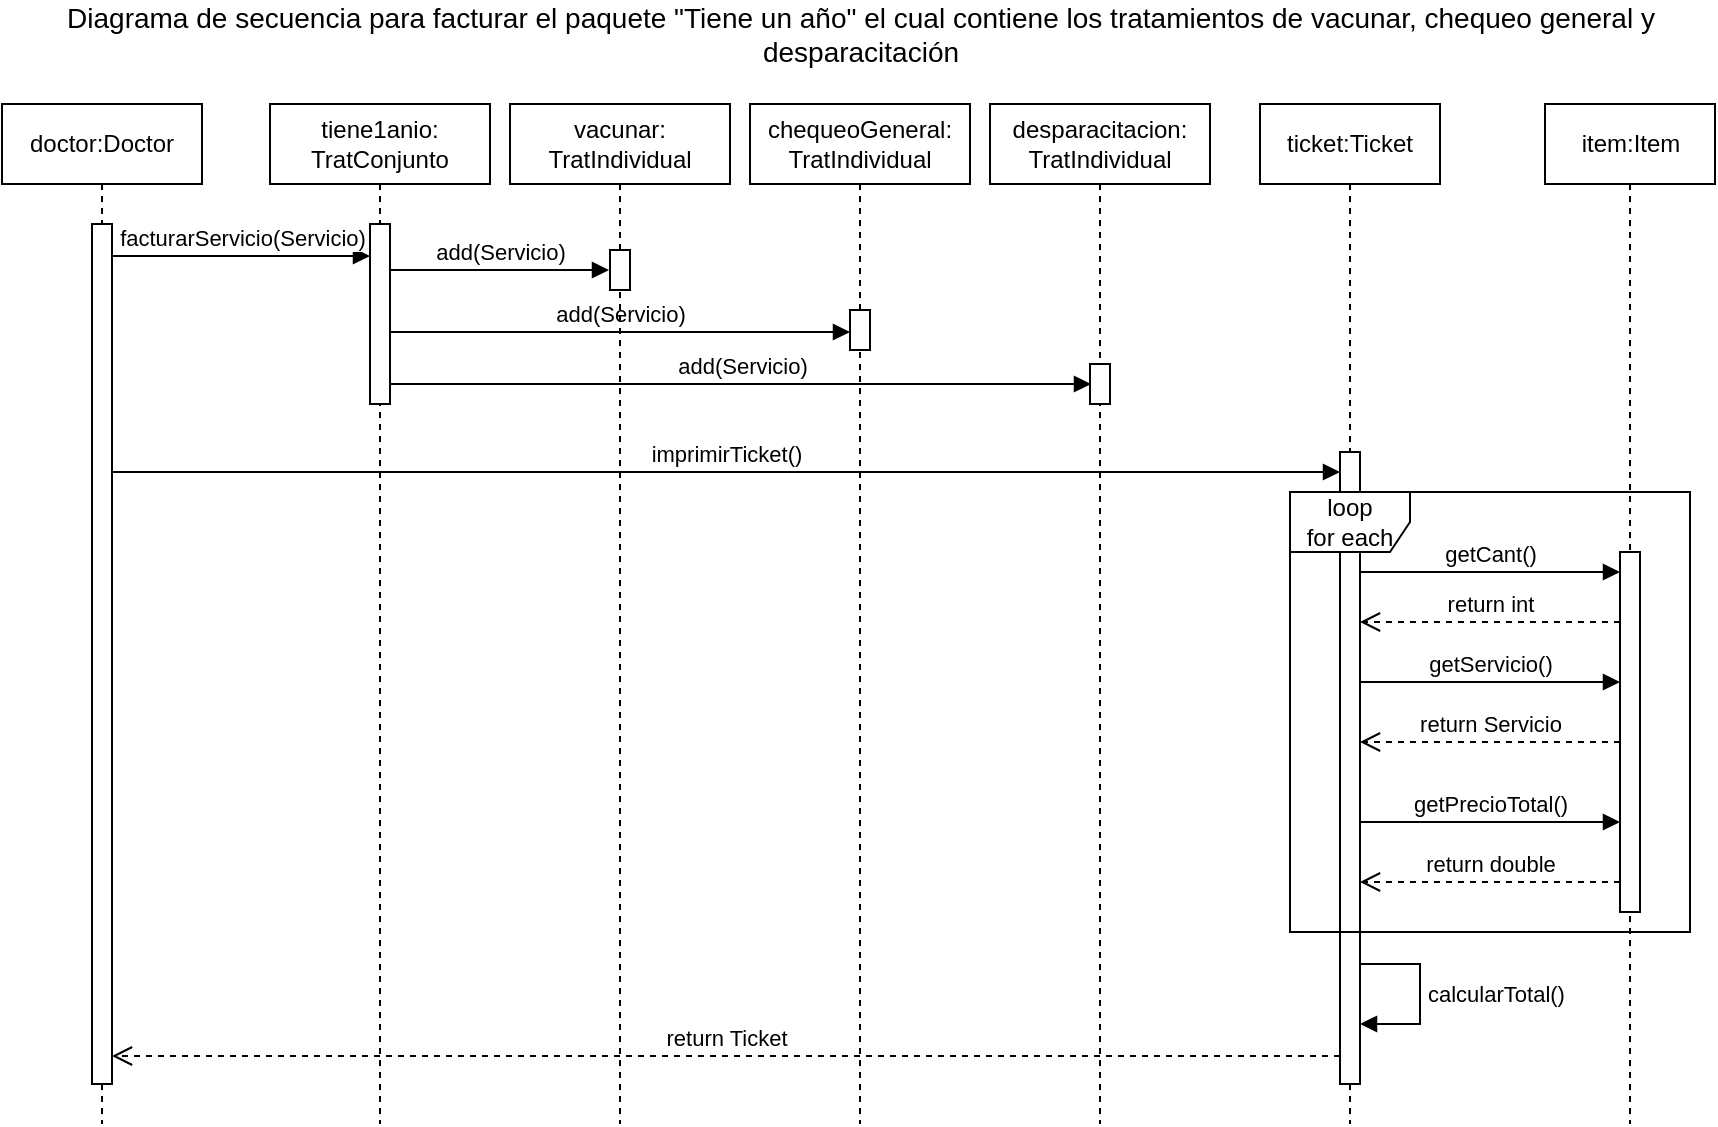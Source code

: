 <mxfile version="24.6.3" type="device">
  <diagram name="Page-1" id="2YBvvXClWsGukQMizWep">
    <mxGraphModel dx="2140" dy="522" grid="1" gridSize="10" guides="1" tooltips="1" connect="1" arrows="1" fold="1" page="1" pageScale="1" pageWidth="850" pageHeight="1100" math="0" shadow="0">
      <root>
        <mxCell id="0" />
        <mxCell id="1" parent="0" />
        <mxCell id="F2SxSTT8hz7Iwo73es0D-1" value="ticket:Ticket" style="shape=umlLifeline;perimeter=lifelinePerimeter;whiteSpace=wrap;html=1;container=1;dropTarget=0;collapsible=0;recursiveResize=0;outlineConnect=0;portConstraint=eastwest;newEdgeStyle={&quot;curved&quot;:0,&quot;rounded&quot;:0};" parent="1" vertex="1">
          <mxGeometry x="615" y="70" width="90" height="510" as="geometry" />
        </mxCell>
        <mxCell id="1erLHwJ0Aa95xsLBbJs--4" value="calcularTotal()" style="html=1;align=left;spacingLeft=2;endArrow=block;rounded=0;edgeStyle=orthogonalEdgeStyle;curved=0;rounded=0;" edge="1" target="F2SxSTT8hz7Iwo73es0D-5" parent="F2SxSTT8hz7Iwo73es0D-1">
          <mxGeometry relative="1" as="geometry">
            <mxPoint x="50" y="430" as="sourcePoint" />
            <Array as="points">
              <mxPoint x="80" y="430" />
              <mxPoint x="80" y="460" />
            </Array>
            <mxPoint x="55" y="460" as="targetPoint" />
          </mxGeometry>
        </mxCell>
        <mxCell id="F2SxSTT8hz7Iwo73es0D-5" value="" style="html=1;points=[[0,0,0,0,5],[0,1,0,0,-5],[1,0,0,0,5],[1,1,0,0,-5]];perimeter=orthogonalPerimeter;outlineConnect=0;targetShapes=umlLifeline;portConstraint=eastwest;newEdgeStyle={&quot;curved&quot;:0,&quot;rounded&quot;:0};" parent="1" vertex="1">
          <mxGeometry x="655" y="244" width="10" height="316" as="geometry" />
        </mxCell>
        <mxCell id="F2SxSTT8hz7Iwo73es0D-3" value="item:Item" style="shape=umlLifeline;perimeter=lifelinePerimeter;whiteSpace=wrap;html=1;container=1;dropTarget=0;collapsible=0;recursiveResize=0;outlineConnect=0;portConstraint=eastwest;newEdgeStyle={&quot;curved&quot;:0,&quot;rounded&quot;:0};" parent="1" vertex="1">
          <mxGeometry x="757.5" y="70" width="85" height="510" as="geometry" />
        </mxCell>
        <mxCell id="F2SxSTT8hz7Iwo73es0D-4" value="loop&lt;div&gt;for each&lt;/div&gt;" style="shape=umlFrame;whiteSpace=wrap;html=1;pointerEvents=0;" parent="1" vertex="1">
          <mxGeometry x="630" y="264" width="200" height="220" as="geometry" />
        </mxCell>
        <mxCell id="F2SxSTT8hz7Iwo73es0D-7" value="" style="html=1;points=[[0,0,0,0,5],[0,1,0,0,-5],[1,0,0,0,5],[1,1,0,0,-5]];perimeter=orthogonalPerimeter;outlineConnect=0;targetShapes=umlLifeline;portConstraint=eastwest;newEdgeStyle={&quot;curved&quot;:0,&quot;rounded&quot;:0};" parent="1" vertex="1">
          <mxGeometry x="795" y="294" width="10" height="180" as="geometry" />
        </mxCell>
        <mxCell id="F2SxSTT8hz7Iwo73es0D-8" value="getCant()" style="html=1;verticalAlign=bottom;endArrow=block;curved=0;rounded=0;" parent="1" target="F2SxSTT8hz7Iwo73es0D-7" edge="1">
          <mxGeometry width="80" relative="1" as="geometry">
            <mxPoint x="665" y="304" as="sourcePoint" />
            <mxPoint x="815" y="304" as="targetPoint" />
          </mxGeometry>
        </mxCell>
        <mxCell id="F2SxSTT8hz7Iwo73es0D-9" value="return int" style="html=1;verticalAlign=bottom;endArrow=open;dashed=1;endSize=8;curved=0;rounded=0;" parent="1" source="F2SxSTT8hz7Iwo73es0D-7" edge="1">
          <mxGeometry relative="1" as="geometry">
            <mxPoint x="815" y="329" as="sourcePoint" />
            <mxPoint x="665" y="329" as="targetPoint" />
          </mxGeometry>
        </mxCell>
        <mxCell id="F2SxSTT8hz7Iwo73es0D-11" value="getServicio()" style="html=1;verticalAlign=bottom;endArrow=block;curved=0;rounded=0;" parent="1" target="F2SxSTT8hz7Iwo73es0D-7" edge="1">
          <mxGeometry x="-0.003" width="80" relative="1" as="geometry">
            <mxPoint x="665" y="359" as="sourcePoint" />
            <mxPoint x="815" y="359" as="targetPoint" />
            <mxPoint as="offset" />
          </mxGeometry>
        </mxCell>
        <mxCell id="F2SxSTT8hz7Iwo73es0D-13" value="return Servicio" style="html=1;verticalAlign=bottom;endArrow=open;dashed=1;endSize=8;curved=0;rounded=0;" parent="1" source="F2SxSTT8hz7Iwo73es0D-7" edge="1">
          <mxGeometry relative="1" as="geometry">
            <mxPoint x="815" y="389" as="sourcePoint" />
            <mxPoint x="665" y="389" as="targetPoint" />
          </mxGeometry>
        </mxCell>
        <mxCell id="F2SxSTT8hz7Iwo73es0D-14" value="getPrecioTotal()" style="html=1;verticalAlign=bottom;endArrow=block;curved=0;rounded=0;" parent="1" target="F2SxSTT8hz7Iwo73es0D-7" edge="1">
          <mxGeometry width="80" relative="1" as="geometry">
            <mxPoint x="665" y="429" as="sourcePoint" />
            <mxPoint x="815" y="429" as="targetPoint" />
          </mxGeometry>
        </mxCell>
        <mxCell id="F2SxSTT8hz7Iwo73es0D-15" value="return double" style="html=1;verticalAlign=bottom;endArrow=open;dashed=1;endSize=8;curved=0;rounded=0;" parent="1" source="F2SxSTT8hz7Iwo73es0D-7" edge="1">
          <mxGeometry relative="1" as="geometry">
            <mxPoint x="815" y="459" as="sourcePoint" />
            <mxPoint x="665" y="459" as="targetPoint" />
          </mxGeometry>
        </mxCell>
        <mxCell id="F2SxSTT8hz7Iwo73es0D-17" value="imprimirTicket()" style="html=1;verticalAlign=bottom;endArrow=block;curved=0;rounded=0;fillColor=#FFFFFF;" parent="1" edge="1" source="F2SxSTT8hz7Iwo73es0D-19">
          <mxGeometry width="80" relative="1" as="geometry">
            <mxPoint x="55" y="254" as="sourcePoint" />
            <mxPoint x="655" y="254" as="targetPoint" />
          </mxGeometry>
        </mxCell>
        <mxCell id="F2SxSTT8hz7Iwo73es0D-18" value="doctor:Doctor" style="shape=umlLifeline;perimeter=lifelinePerimeter;whiteSpace=wrap;html=1;container=1;dropTarget=0;collapsible=0;recursiveResize=0;outlineConnect=0;portConstraint=eastwest;newEdgeStyle={&quot;curved&quot;:0,&quot;rounded&quot;:0};" parent="1" vertex="1">
          <mxGeometry x="-14" y="70" width="100" height="510" as="geometry" />
        </mxCell>
        <mxCell id="F2SxSTT8hz7Iwo73es0D-19" value="" style="html=1;points=[[0,0,0,0,5],[0,1,0,0,-5],[1,0,0,0,5],[1,1,0,0,-5]];perimeter=orthogonalPerimeter;outlineConnect=0;targetShapes=umlLifeline;portConstraint=eastwest;newEdgeStyle={&quot;curved&quot;:0,&quot;rounded&quot;:0};" parent="F2SxSTT8hz7Iwo73es0D-18" vertex="1">
          <mxGeometry x="45" y="60" width="10" height="430" as="geometry" />
        </mxCell>
        <mxCell id="F2SxSTT8hz7Iwo73es0D-20" value="tiene1anio:&lt;div&gt;TratConjunto&lt;/div&gt;" style="shape=umlLifeline;perimeter=lifelinePerimeter;whiteSpace=wrap;html=1;container=1;dropTarget=0;collapsible=0;recursiveResize=0;outlineConnect=0;portConstraint=eastwest;newEdgeStyle={&quot;curved&quot;:0,&quot;rounded&quot;:0};" parent="1" vertex="1">
          <mxGeometry x="120" y="70" width="110" height="510" as="geometry" />
        </mxCell>
        <mxCell id="F2SxSTT8hz7Iwo73es0D-21" value="" style="html=1;points=[[0,0,0,0,5],[0,1,0,0,-5],[1,0,0,0,5],[1,1,0,0,-5]];perimeter=orthogonalPerimeter;outlineConnect=0;targetShapes=umlLifeline;portConstraint=eastwest;newEdgeStyle={&quot;curved&quot;:0,&quot;rounded&quot;:0};" parent="F2SxSTT8hz7Iwo73es0D-20" vertex="1">
          <mxGeometry x="50" y="60" width="10" height="90" as="geometry" />
        </mxCell>
        <mxCell id="F2SxSTT8hz7Iwo73es0D-22" value="add(Servicio)" style="html=1;verticalAlign=bottom;endArrow=block;curved=0;rounded=0;" parent="1" source="F2SxSTT8hz7Iwo73es0D-21" edge="1">
          <mxGeometry width="80" relative="1" as="geometry">
            <mxPoint x="190" y="153" as="sourcePoint" />
            <mxPoint x="289.5" y="153" as="targetPoint" />
          </mxGeometry>
        </mxCell>
        <mxCell id="F2SxSTT8hz7Iwo73es0D-23" value="add(Servicio)" style="html=1;verticalAlign=bottom;endArrow=block;curved=0;rounded=0;entryX=0;entryY=0;entryDx=0;entryDy=5;entryPerimeter=0;" parent="1" source="F2SxSTT8hz7Iwo73es0D-21" edge="1">
          <mxGeometry width="80" relative="1" as="geometry">
            <mxPoint x="190" y="184" as="sourcePoint" />
            <mxPoint x="410" y="184" as="targetPoint" />
          </mxGeometry>
        </mxCell>
        <mxCell id="F2SxSTT8hz7Iwo73es0D-24" value="add(Servicio)" style="html=1;verticalAlign=bottom;endArrow=block;curved=0;rounded=0;" parent="1" source="F2SxSTT8hz7Iwo73es0D-21" edge="1">
          <mxGeometry width="80" relative="1" as="geometry">
            <mxPoint x="190" y="210" as="sourcePoint" />
            <mxPoint x="530.5" y="210" as="targetPoint" />
          </mxGeometry>
        </mxCell>
        <mxCell id="ldjhp6ecMFq0PakG_y3W-2" value="vacunar:&lt;div&gt;TratIndividual&lt;/div&gt;" style="shape=umlLifeline;perimeter=lifelinePerimeter;whiteSpace=wrap;html=1;container=1;dropTarget=0;collapsible=0;recursiveResize=0;outlineConnect=0;portConstraint=eastwest;newEdgeStyle={&quot;curved&quot;:0,&quot;rounded&quot;:0};" parent="1" vertex="1">
          <mxGeometry x="240" y="70" width="110" height="510" as="geometry" />
        </mxCell>
        <mxCell id="ldjhp6ecMFq0PakG_y3W-5" value="" style="html=1;points=[[0,0,0,0,5],[0,1,0,0,-5],[1,0,0,0,5],[1,1,0,0,-5]];perimeter=orthogonalPerimeter;outlineConnect=0;targetShapes=umlLifeline;portConstraint=eastwest;newEdgeStyle={&quot;curved&quot;:0,&quot;rounded&quot;:0};" parent="ldjhp6ecMFq0PakG_y3W-2" vertex="1">
          <mxGeometry x="50" y="73" width="10" height="20" as="geometry" />
        </mxCell>
        <mxCell id="ldjhp6ecMFq0PakG_y3W-3" value="chequeoGeneral:&lt;div&gt;TratIndividual&lt;/div&gt;" style="shape=umlLifeline;perimeter=lifelinePerimeter;whiteSpace=wrap;html=1;container=1;dropTarget=0;collapsible=0;recursiveResize=0;outlineConnect=0;portConstraint=eastwest;newEdgeStyle={&quot;curved&quot;:0,&quot;rounded&quot;:0};" parent="1" vertex="1">
          <mxGeometry x="360" y="70" width="110" height="510" as="geometry" />
        </mxCell>
        <mxCell id="ldjhp6ecMFq0PakG_y3W-6" value="" style="html=1;points=[[0,0,0,0,5],[0,1,0,0,-5],[1,0,0,0,5],[1,1,0,0,-5]];perimeter=orthogonalPerimeter;outlineConnect=0;targetShapes=umlLifeline;portConstraint=eastwest;newEdgeStyle={&quot;curved&quot;:0,&quot;rounded&quot;:0};" parent="ldjhp6ecMFq0PakG_y3W-3" vertex="1">
          <mxGeometry x="50" y="103" width="10" height="20" as="geometry" />
        </mxCell>
        <mxCell id="ldjhp6ecMFq0PakG_y3W-4" value="desparacitacion:&lt;div&gt;TratIndividual&lt;/div&gt;" style="shape=umlLifeline;perimeter=lifelinePerimeter;whiteSpace=wrap;html=1;container=1;dropTarget=0;collapsible=0;recursiveResize=0;outlineConnect=0;portConstraint=eastwest;newEdgeStyle={&quot;curved&quot;:0,&quot;rounded&quot;:0};" parent="1" vertex="1">
          <mxGeometry x="480" y="70" width="110" height="510" as="geometry" />
        </mxCell>
        <mxCell id="ldjhp6ecMFq0PakG_y3W-7" value="" style="html=1;points=[[0,0,0,0,5],[0,1,0,0,-5],[1,0,0,0,5],[1,1,0,0,-5]];perimeter=orthogonalPerimeter;outlineConnect=0;targetShapes=umlLifeline;portConstraint=eastwest;newEdgeStyle={&quot;curved&quot;:0,&quot;rounded&quot;:0};" parent="ldjhp6ecMFq0PakG_y3W-4" vertex="1">
          <mxGeometry x="50" y="130" width="10" height="20" as="geometry" />
        </mxCell>
        <mxCell id="ldjhp6ecMFq0PakG_y3W-11" value="facturarServicio(Servicio)" style="html=1;verticalAlign=bottom;endArrow=block;curved=0;rounded=0;" parent="1" edge="1">
          <mxGeometry x="0.008" width="80" relative="1" as="geometry">
            <mxPoint x="41" y="146" as="sourcePoint" />
            <mxPoint x="170" y="146" as="targetPoint" />
            <mxPoint as="offset" />
          </mxGeometry>
        </mxCell>
        <mxCell id="1erLHwJ0Aa95xsLBbJs--1" value="return Ticket" style="html=1;verticalAlign=bottom;endArrow=open;dashed=1;endSize=8;curved=0;rounded=0;" edge="1" parent="1">
          <mxGeometry relative="1" as="geometry">
            <mxPoint x="655" y="546" as="sourcePoint" />
            <mxPoint x="41" y="546" as="targetPoint" />
          </mxGeometry>
        </mxCell>
        <mxCell id="1erLHwJ0Aa95xsLBbJs--2" value="&lt;font style=&quot;font-size: 14px;&quot;&gt;Diagrama de secuencia para facturar el paquete &quot;Tiene un año&quot; el cual contiene los tratamientos de vacunar, chequeo general y desparacitación&lt;/font&gt;" style="text;html=1;align=center;verticalAlign=middle;whiteSpace=wrap;rounded=0;" vertex="1" parent="1">
          <mxGeometry x="-6.25" y="20" width="842.5" height="30" as="geometry" />
        </mxCell>
      </root>
    </mxGraphModel>
  </diagram>
</mxfile>
